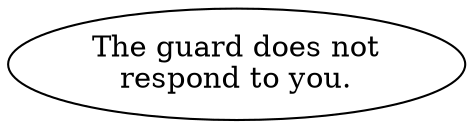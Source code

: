 digraph SETGUARD {
  "start" [style=filled       fillcolor="#FFFFFF"       color="#000000"]
  "start" [label="The guard does not\nrespond to you."]
}